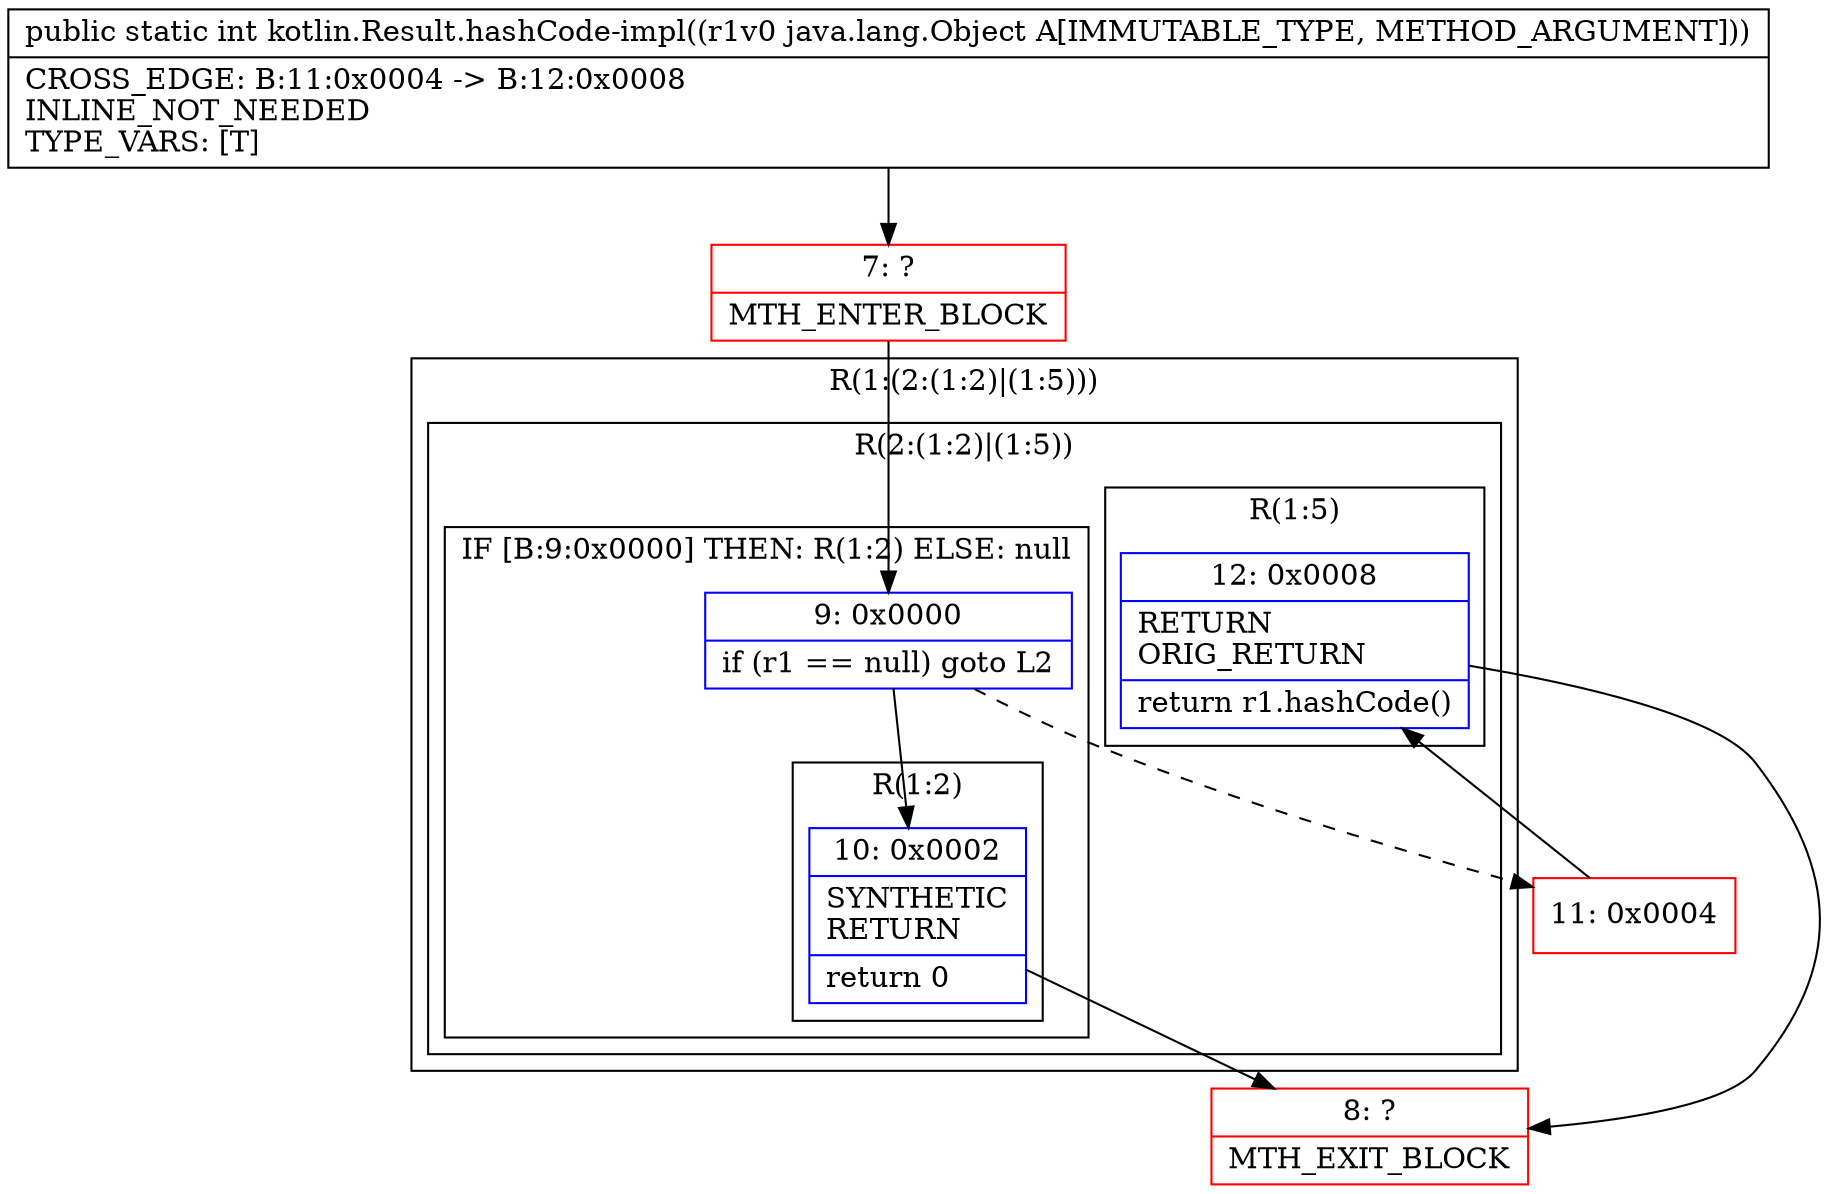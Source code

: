 digraph "CFG forkotlin.Result.hashCode\-impl(Ljava\/lang\/Object;)I" {
subgraph cluster_Region_1370555287 {
label = "R(1:(2:(1:2)|(1:5)))";
node [shape=record,color=blue];
subgraph cluster_Region_1223680823 {
label = "R(2:(1:2)|(1:5))";
node [shape=record,color=blue];
subgraph cluster_IfRegion_148543162 {
label = "IF [B:9:0x0000] THEN: R(1:2) ELSE: null";
node [shape=record,color=blue];
Node_9 [shape=record,label="{9\:\ 0x0000|if (r1 == null) goto L2\l}"];
subgraph cluster_Region_1507665977 {
label = "R(1:2)";
node [shape=record,color=blue];
Node_10 [shape=record,label="{10\:\ 0x0002|SYNTHETIC\lRETURN\l|return 0\l}"];
}
}
subgraph cluster_Region_11089198 {
label = "R(1:5)";
node [shape=record,color=blue];
Node_12 [shape=record,label="{12\:\ 0x0008|RETURN\lORIG_RETURN\l|return r1.hashCode()\l}"];
}
}
}
Node_7 [shape=record,color=red,label="{7\:\ ?|MTH_ENTER_BLOCK\l}"];
Node_8 [shape=record,color=red,label="{8\:\ ?|MTH_EXIT_BLOCK\l}"];
Node_11 [shape=record,color=red,label="{11\:\ 0x0004}"];
MethodNode[shape=record,label="{public static int kotlin.Result.hashCode\-impl((r1v0 java.lang.Object A[IMMUTABLE_TYPE, METHOD_ARGUMENT]))  | CROSS_EDGE: B:11:0x0004 \-\> B:12:0x0008\lINLINE_NOT_NEEDED\lTYPE_VARS: [T]\l}"];
MethodNode -> Node_7;Node_9 -> Node_10;
Node_9 -> Node_11[style=dashed];
Node_10 -> Node_8;
Node_12 -> Node_8;
Node_7 -> Node_9;
Node_11 -> Node_12;
}

